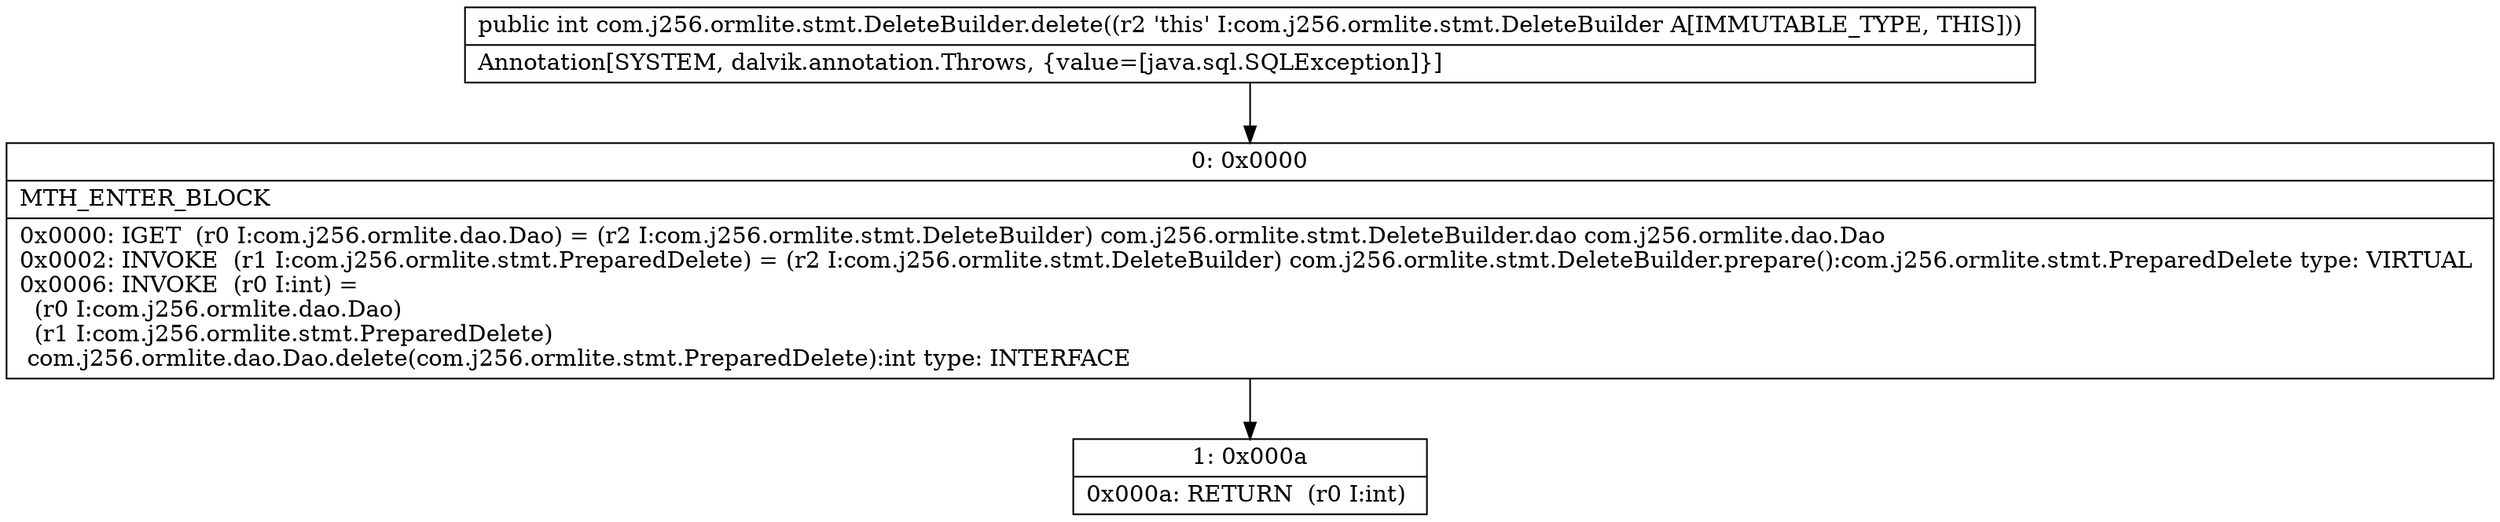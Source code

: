 digraph "CFG forcom.j256.ormlite.stmt.DeleteBuilder.delete()I" {
Node_0 [shape=record,label="{0\:\ 0x0000|MTH_ENTER_BLOCK\l|0x0000: IGET  (r0 I:com.j256.ormlite.dao.Dao) = (r2 I:com.j256.ormlite.stmt.DeleteBuilder) com.j256.ormlite.stmt.DeleteBuilder.dao com.j256.ormlite.dao.Dao \l0x0002: INVOKE  (r1 I:com.j256.ormlite.stmt.PreparedDelete) = (r2 I:com.j256.ormlite.stmt.DeleteBuilder) com.j256.ormlite.stmt.DeleteBuilder.prepare():com.j256.ormlite.stmt.PreparedDelete type: VIRTUAL \l0x0006: INVOKE  (r0 I:int) = \l  (r0 I:com.j256.ormlite.dao.Dao)\l  (r1 I:com.j256.ormlite.stmt.PreparedDelete)\l com.j256.ormlite.dao.Dao.delete(com.j256.ormlite.stmt.PreparedDelete):int type: INTERFACE \l}"];
Node_1 [shape=record,label="{1\:\ 0x000a|0x000a: RETURN  (r0 I:int) \l}"];
MethodNode[shape=record,label="{public int com.j256.ormlite.stmt.DeleteBuilder.delete((r2 'this' I:com.j256.ormlite.stmt.DeleteBuilder A[IMMUTABLE_TYPE, THIS]))  | Annotation[SYSTEM, dalvik.annotation.Throws, \{value=[java.sql.SQLException]\}]\l}"];
MethodNode -> Node_0;
Node_0 -> Node_1;
}

